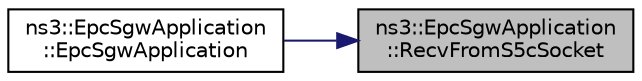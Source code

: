 digraph "ns3::EpcSgwApplication::RecvFromS5cSocket"
{
 // LATEX_PDF_SIZE
  edge [fontname="Helvetica",fontsize="10",labelfontname="Helvetica",labelfontsize="10"];
  node [fontname="Helvetica",fontsize="10",shape=record];
  rankdir="RL";
  Node1 [label="ns3::EpcSgwApplication\l::RecvFromS5cSocket",height=0.2,width=0.4,color="black", fillcolor="grey75", style="filled", fontcolor="black",tooltip="Method to be assigned to the recv callback of the S5-C socket."];
  Node1 -> Node2 [dir="back",color="midnightblue",fontsize="10",style="solid",fontname="Helvetica"];
  Node2 [label="ns3::EpcSgwApplication\l::EpcSgwApplication",height=0.2,width=0.4,color="black", fillcolor="white", style="filled",URL="$classns3_1_1_epc_sgw_application.html#a688b3017da24ac5528505b3c1288f1a2",tooltip="Constructor that binds callback methods of sockets."];
}

